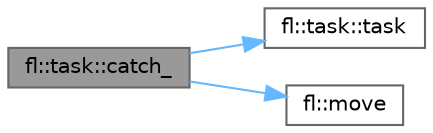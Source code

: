 digraph "fl::task::catch_"
{
 // INTERACTIVE_SVG=YES
 // LATEX_PDF_SIZE
  bgcolor="transparent";
  edge [fontname=Helvetica,fontsize=10,labelfontname=Helvetica,labelfontsize=10];
  node [fontname=Helvetica,fontsize=10,shape=box,height=0.2,width=0.4];
  rankdir="LR";
  Node1 [id="Node000001",label="fl::task::catch_",height=0.2,width=0.4,color="gray40", fillcolor="grey60", style="filled", fontcolor="black",tooltip=" "];
  Node1 -> Node2 [id="edge1_Node000001_Node000002",color="steelblue1",style="solid",tooltip=" "];
  Node2 [id="Node000002",label="fl::task::task",height=0.2,width=0.4,color="grey40", fillcolor="white", style="filled",URL="$d7/d86/classfl_1_1task_a8de9b093a6fa45d81791aae251856156.html#a8de9b093a6fa45d81791aae251856156",tooltip=" "];
  Node1 -> Node3 [id="edge2_Node000001_Node000003",color="steelblue1",style="solid",tooltip=" "];
  Node3 [id="Node000003",label="fl::move",height=0.2,width=0.4,color="grey40", fillcolor="white", style="filled",URL="$d4/d36/namespacefl_a0445ddcae69ac4e524ec18098eb84dbf.html#a0445ddcae69ac4e524ec18098eb84dbf",tooltip=" "];
}
